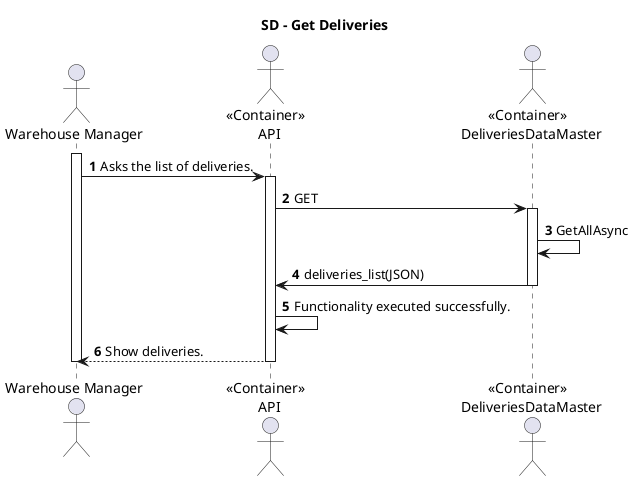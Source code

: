 @startuml USA06_2

title SD - Get Deliveries

autonumber

actor "Warehouse Manager" as FM
actor "<< Container >> \n API" as SYS
actor "<< Container >> \n DeliveriesDataMaster" as TDM


activate FM
FM -> SYS : Asks the list of deliveries.
activate SYS

SYS -> TDM : GET
activate TDM

TDM -> TDM : GetAllAsync

TDM -> SYS : deliveries_list(JSON)
deactivate TDM

SYS -> SYS : Functionality executed successfully.

SYS --> FM : Show deliveries.
deactivate SYS

deactivate FM

@enduml
